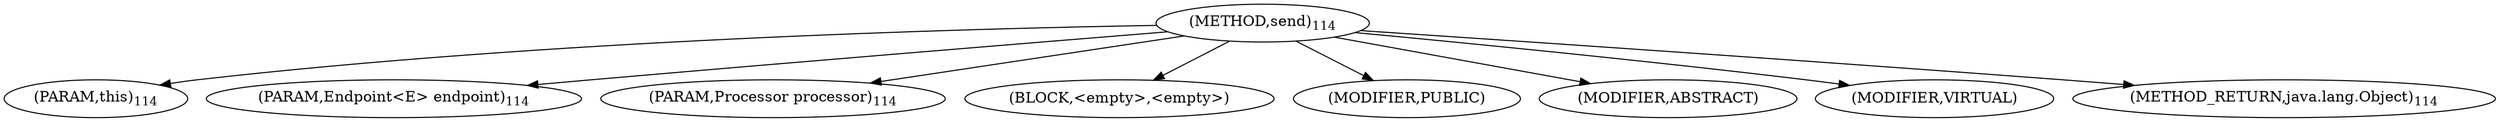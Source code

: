 digraph "send" {  
"106" [label = <(METHOD,send)<SUB>114</SUB>> ]
"107" [label = <(PARAM,this)<SUB>114</SUB>> ]
"108" [label = <(PARAM,Endpoint&lt;E&gt; endpoint)<SUB>114</SUB>> ]
"109" [label = <(PARAM,Processor processor)<SUB>114</SUB>> ]
"110" [label = <(BLOCK,&lt;empty&gt;,&lt;empty&gt;)> ]
"111" [label = <(MODIFIER,PUBLIC)> ]
"112" [label = <(MODIFIER,ABSTRACT)> ]
"113" [label = <(MODIFIER,VIRTUAL)> ]
"114" [label = <(METHOD_RETURN,java.lang.Object)<SUB>114</SUB>> ]
  "106" -> "107" 
  "106" -> "108" 
  "106" -> "109" 
  "106" -> "110" 
  "106" -> "111" 
  "106" -> "112" 
  "106" -> "113" 
  "106" -> "114" 
}

